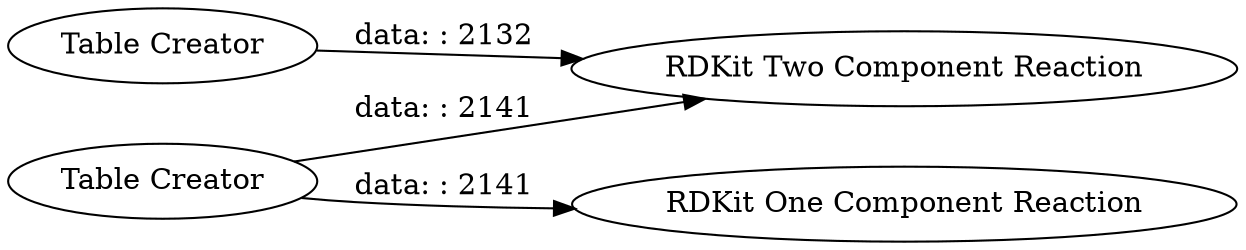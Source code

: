 digraph {
	"-8054540550926382916_5" [label="RDKit Two Component Reaction"]
	"-8054540550926382916_2" [label="RDKit One Component Reaction"]
	"-8054540550926382916_4" [label="Table Creator"]
	"-8054540550926382916_3" [label="Table Creator"]
	"-8054540550926382916_3" -> "-8054540550926382916_5" [label="data: : 2141"]
	"-8054540550926382916_4" -> "-8054540550926382916_5" [label="data: : 2132"]
	"-8054540550926382916_3" -> "-8054540550926382916_2" [label="data: : 2141"]
	rankdir=LR
}

